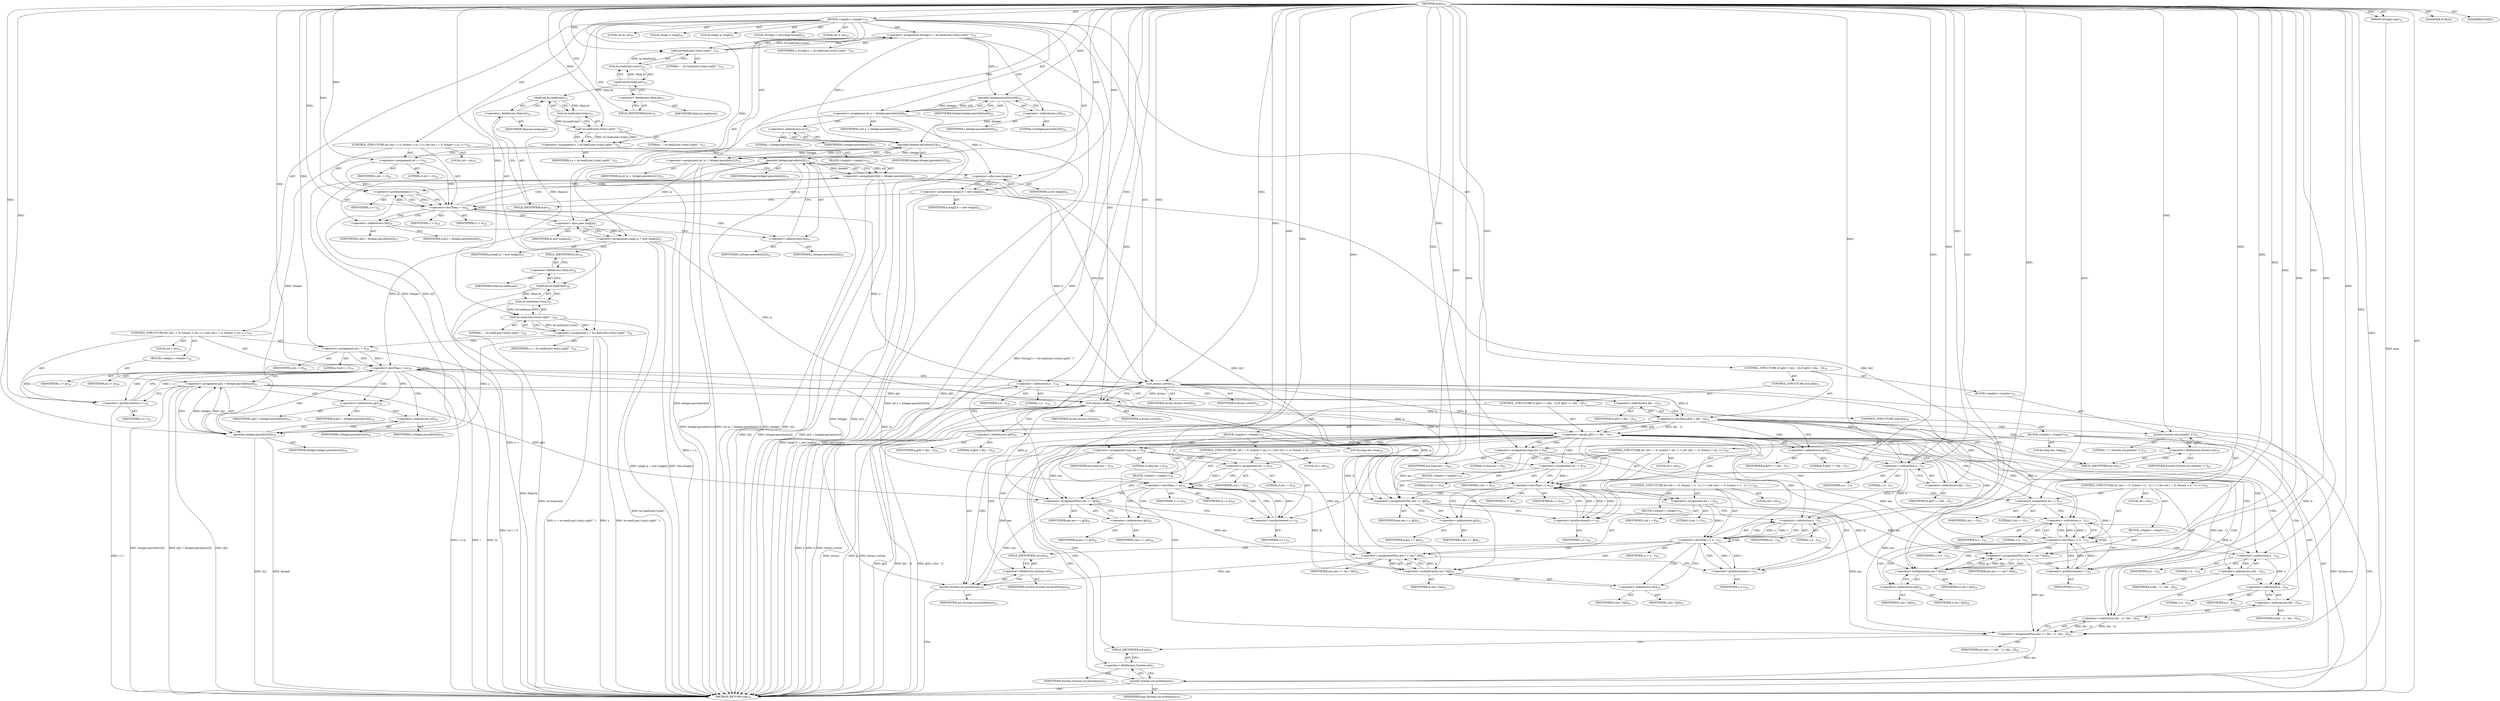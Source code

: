 digraph "main" {  
"21" [label = <(METHOD,main)<SUB>18</SUB>> ]
"22" [label = <(PARAM,String[] args)<SUB>18</SUB>> ]
"23" [label = <(BLOCK,&lt;empty&gt;,&lt;empty&gt;)<SUB>18</SUB>> ]
"24" [label = <(LOCAL,String[] s: java.lang.String[])<SUB>19</SUB>> ]
"25" [label = <(&lt;operator&gt;.assignment,String[] s = br.readLine().trim().split(&quot; &quot;))<SUB>19</SUB>> ]
"26" [label = <(IDENTIFIER,s,String[] s = br.readLine().trim().split(&quot; &quot;))<SUB>19</SUB>> ]
"27" [label = <(split,br.readLine().trim().split(&quot; &quot;))<SUB>19</SUB>> ]
"28" [label = <(trim,br.readLine().trim())<SUB>19</SUB>> ]
"29" [label = <(readLine,br.readLine())<SUB>19</SUB>> ]
"30" [label = <(&lt;operator&gt;.fieldAccess,Main.br)<SUB>19</SUB>> ]
"31" [label = <(IDENTIFIER,Main,br.readLine())> ]
"32" [label = <(FIELD_IDENTIFIER,br,br)<SUB>19</SUB>> ]
"33" [label = <(LITERAL,&quot; &quot;,br.readLine().trim().split(&quot; &quot;))<SUB>19</SUB>> ]
"34" [label = <(LOCAL,int n: int)<SUB>20</SUB>> ]
"35" [label = <(&lt;operator&gt;.assignment,int n = Integer.parseInt(s[0]))<SUB>20</SUB>> ]
"36" [label = <(IDENTIFIER,n,int n = Integer.parseInt(s[0]))<SUB>20</SUB>> ]
"37" [label = <(parseInt,Integer.parseInt(s[0]))<SUB>20</SUB>> ]
"38" [label = <(IDENTIFIER,Integer,Integer.parseInt(s[0]))<SUB>20</SUB>> ]
"39" [label = <(&lt;operator&gt;.indexAccess,s[0])<SUB>20</SUB>> ]
"40" [label = <(IDENTIFIER,s,Integer.parseInt(s[0]))<SUB>20</SUB>> ]
"41" [label = <(LITERAL,0,Integer.parseInt(s[0]))<SUB>20</SUB>> ]
"42" [label = <(LOCAL,int m: int)<SUB>21</SUB>> ]
"43" [label = <(&lt;operator&gt;.assignment,int m = Integer.parseInt(s[1]))<SUB>21</SUB>> ]
"44" [label = <(IDENTIFIER,m,int m = Integer.parseInt(s[1]))<SUB>21</SUB>> ]
"45" [label = <(parseInt,Integer.parseInt(s[1]))<SUB>21</SUB>> ]
"46" [label = <(IDENTIFIER,Integer,Integer.parseInt(s[1]))<SUB>21</SUB>> ]
"47" [label = <(&lt;operator&gt;.indexAccess,s[1])<SUB>21</SUB>> ]
"48" [label = <(IDENTIFIER,s,Integer.parseInt(s[1]))<SUB>21</SUB>> ]
"49" [label = <(LITERAL,1,Integer.parseInt(s[1]))<SUB>21</SUB>> ]
"50" [label = <(LOCAL,long[] b: long[])<SUB>22</SUB>> ]
"51" [label = <(&lt;operator&gt;.assignment,long[] b = new long[n])<SUB>22</SUB>> ]
"52" [label = <(IDENTIFIER,b,long[] b = new long[n])<SUB>22</SUB>> ]
"53" [label = <(&lt;operator&gt;.alloc,new long[n])> ]
"54" [label = <(IDENTIFIER,n,new long[n])<SUB>22</SUB>> ]
"55" [label = <(&lt;operator&gt;.assignment,s = br.readLine().trim().split(&quot; &quot;))<SUB>23</SUB>> ]
"56" [label = <(IDENTIFIER,s,s = br.readLine().trim().split(&quot; &quot;))<SUB>23</SUB>> ]
"57" [label = <(split,br.readLine().trim().split(&quot; &quot;))<SUB>23</SUB>> ]
"58" [label = <(trim,br.readLine().trim())<SUB>23</SUB>> ]
"59" [label = <(readLine,br.readLine())<SUB>23</SUB>> ]
"60" [label = <(&lt;operator&gt;.fieldAccess,Main.br)<SUB>23</SUB>> ]
"61" [label = <(IDENTIFIER,Main,br.readLine())> ]
"62" [label = <(FIELD_IDENTIFIER,br,br)<SUB>23</SUB>> ]
"63" [label = <(LITERAL,&quot; &quot;,br.readLine().trim().split(&quot; &quot;))<SUB>23</SUB>> ]
"64" [label = <(CONTROL_STRUCTURE,for (int i = 0; Some(i &lt; n); i++),for (int i = 0; Some(i &lt; n); i++))<SUB>24</SUB>> ]
"65" [label = <(LOCAL,int i: int)<SUB>24</SUB>> ]
"66" [label = <(&lt;operator&gt;.assignment,int i = 0)<SUB>24</SUB>> ]
"67" [label = <(IDENTIFIER,i,int i = 0)<SUB>24</SUB>> ]
"68" [label = <(LITERAL,0,int i = 0)<SUB>24</SUB>> ]
"69" [label = <(&lt;operator&gt;.lessThan,i &lt; n)<SUB>24</SUB>> ]
"70" [label = <(IDENTIFIER,i,i &lt; n)<SUB>24</SUB>> ]
"71" [label = <(IDENTIFIER,n,i &lt; n)<SUB>24</SUB>> ]
"72" [label = <(&lt;operator&gt;.postIncrement,i++)<SUB>24</SUB>> ]
"73" [label = <(IDENTIFIER,i,i++)<SUB>24</SUB>> ]
"74" [label = <(BLOCK,&lt;empty&gt;,&lt;empty&gt;)<SUB>24</SUB>> ]
"75" [label = <(&lt;operator&gt;.assignment,b[i] = Integer.parseInt(s[i]))<SUB>25</SUB>> ]
"76" [label = <(&lt;operator&gt;.indexAccess,b[i])<SUB>25</SUB>> ]
"77" [label = <(IDENTIFIER,b,b[i] = Integer.parseInt(s[i]))<SUB>25</SUB>> ]
"78" [label = <(IDENTIFIER,i,b[i] = Integer.parseInt(s[i]))<SUB>25</SUB>> ]
"79" [label = <(parseInt,Integer.parseInt(s[i]))<SUB>25</SUB>> ]
"80" [label = <(IDENTIFIER,Integer,Integer.parseInt(s[i]))<SUB>25</SUB>> ]
"81" [label = <(&lt;operator&gt;.indexAccess,s[i])<SUB>25</SUB>> ]
"82" [label = <(IDENTIFIER,s,Integer.parseInt(s[i]))<SUB>25</SUB>> ]
"83" [label = <(IDENTIFIER,i,Integer.parseInt(s[i]))<SUB>25</SUB>> ]
"84" [label = <(LOCAL,long[] g: long[])<SUB>27</SUB>> ]
"85" [label = <(&lt;operator&gt;.assignment,long[] g = new long[m])<SUB>27</SUB>> ]
"86" [label = <(IDENTIFIER,g,long[] g = new long[m])<SUB>27</SUB>> ]
"87" [label = <(&lt;operator&gt;.alloc,new long[m])> ]
"88" [label = <(IDENTIFIER,m,new long[m])<SUB>27</SUB>> ]
"89" [label = <(&lt;operator&gt;.assignment,s = br.readLine().trim().split(&quot; &quot;))<SUB>28</SUB>> ]
"90" [label = <(IDENTIFIER,s,s = br.readLine().trim().split(&quot; &quot;))<SUB>28</SUB>> ]
"91" [label = <(split,br.readLine().trim().split(&quot; &quot;))<SUB>28</SUB>> ]
"92" [label = <(trim,br.readLine().trim())<SUB>28</SUB>> ]
"93" [label = <(readLine,br.readLine())<SUB>28</SUB>> ]
"94" [label = <(&lt;operator&gt;.fieldAccess,Main.br)<SUB>28</SUB>> ]
"95" [label = <(IDENTIFIER,Main,br.readLine())> ]
"96" [label = <(FIELD_IDENTIFIER,br,br)<SUB>28</SUB>> ]
"97" [label = <(LITERAL,&quot; &quot;,br.readLine().trim().split(&quot; &quot;))<SUB>28</SUB>> ]
"98" [label = <(CONTROL_STRUCTURE,for (int i = 0; Some(i &lt; m); i++),for (int i = 0; Some(i &lt; m); i++))<SUB>29</SUB>> ]
"99" [label = <(LOCAL,int i: int)<SUB>29</SUB>> ]
"100" [label = <(&lt;operator&gt;.assignment,int i = 0)<SUB>29</SUB>> ]
"101" [label = <(IDENTIFIER,i,int i = 0)<SUB>29</SUB>> ]
"102" [label = <(LITERAL,0,int i = 0)<SUB>29</SUB>> ]
"103" [label = <(&lt;operator&gt;.lessThan,i &lt; m)<SUB>29</SUB>> ]
"104" [label = <(IDENTIFIER,i,i &lt; m)<SUB>29</SUB>> ]
"105" [label = <(IDENTIFIER,m,i &lt; m)<SUB>29</SUB>> ]
"106" [label = <(&lt;operator&gt;.postIncrement,i++)<SUB>29</SUB>> ]
"107" [label = <(IDENTIFIER,i,i++)<SUB>29</SUB>> ]
"108" [label = <(BLOCK,&lt;empty&gt;,&lt;empty&gt;)<SUB>29</SUB>> ]
"109" [label = <(&lt;operator&gt;.assignment,g[i] = Integer.parseInt(s[i]))<SUB>30</SUB>> ]
"110" [label = <(&lt;operator&gt;.indexAccess,g[i])<SUB>30</SUB>> ]
"111" [label = <(IDENTIFIER,g,g[i] = Integer.parseInt(s[i]))<SUB>30</SUB>> ]
"112" [label = <(IDENTIFIER,i,g[i] = Integer.parseInt(s[i]))<SUB>30</SUB>> ]
"113" [label = <(parseInt,Integer.parseInt(s[i]))<SUB>30</SUB>> ]
"114" [label = <(IDENTIFIER,Integer,Integer.parseInt(s[i]))<SUB>30</SUB>> ]
"115" [label = <(&lt;operator&gt;.indexAccess,s[i])<SUB>30</SUB>> ]
"116" [label = <(IDENTIFIER,s,Integer.parseInt(s[i]))<SUB>30</SUB>> ]
"117" [label = <(IDENTIFIER,i,Integer.parseInt(s[i]))<SUB>30</SUB>> ]
"118" [label = <(sort,Arrays.sort(b))<SUB>32</SUB>> ]
"119" [label = <(IDENTIFIER,Arrays,Arrays.sort(b))<SUB>32</SUB>> ]
"120" [label = <(IDENTIFIER,b,Arrays.sort(b))<SUB>32</SUB>> ]
"121" [label = <(sort,Arrays.sort(g))<SUB>33</SUB>> ]
"122" [label = <(IDENTIFIER,Arrays,Arrays.sort(g))<SUB>33</SUB>> ]
"123" [label = <(IDENTIFIER,g,Arrays.sort(g))<SUB>33</SUB>> ]
"124" [label = <(CONTROL_STRUCTURE,if (g[0] &lt; b[n - 1]),if (g[0] &lt; b[n - 1]))<SUB>34</SUB>> ]
"125" [label = <(&lt;operator&gt;.lessThan,g[0] &lt; b[n - 1])<SUB>34</SUB>> ]
"126" [label = <(&lt;operator&gt;.indexAccess,g[0])<SUB>34</SUB>> ]
"127" [label = <(IDENTIFIER,g,g[0] &lt; b[n - 1])<SUB>34</SUB>> ]
"128" [label = <(LITERAL,0,g[0] &lt; b[n - 1])<SUB>34</SUB>> ]
"129" [label = <(&lt;operator&gt;.indexAccess,b[n - 1])<SUB>34</SUB>> ]
"130" [label = <(IDENTIFIER,b,g[0] &lt; b[n - 1])<SUB>34</SUB>> ]
"131" [label = <(&lt;operator&gt;.subtraction,n - 1)<SUB>34</SUB>> ]
"132" [label = <(IDENTIFIER,n,n - 1)<SUB>34</SUB>> ]
"133" [label = <(LITERAL,1,n - 1)<SUB>34</SUB>> ]
"134" [label = <(BLOCK,&lt;empty&gt;,&lt;empty&gt;)<SUB>34</SUB>> ]
"135" [label = <(println,System.out.println(&quot;-1&quot;))<SUB>35</SUB>> ]
"136" [label = <(&lt;operator&gt;.fieldAccess,System.out)<SUB>35</SUB>> ]
"137" [label = <(IDENTIFIER,System,System.out.println(&quot;-1&quot;))<SUB>35</SUB>> ]
"138" [label = <(FIELD_IDENTIFIER,out,out)<SUB>35</SUB>> ]
"139" [label = <(LITERAL,&quot;-1&quot;,System.out.println(&quot;-1&quot;))<SUB>35</SUB>> ]
"140" [label = <(CONTROL_STRUCTURE,else,else)<SUB>37</SUB>> ]
"141" [label = <(CONTROL_STRUCTURE,if (g[0] == b[n - 1]),if (g[0] == b[n - 1]))<SUB>37</SUB>> ]
"142" [label = <(&lt;operator&gt;.equals,g[0] == b[n - 1])<SUB>37</SUB>> ]
"143" [label = <(&lt;operator&gt;.indexAccess,g[0])<SUB>37</SUB>> ]
"144" [label = <(IDENTIFIER,g,g[0] == b[n - 1])<SUB>37</SUB>> ]
"145" [label = <(LITERAL,0,g[0] == b[n - 1])<SUB>37</SUB>> ]
"146" [label = <(&lt;operator&gt;.indexAccess,b[n - 1])<SUB>37</SUB>> ]
"147" [label = <(IDENTIFIER,b,g[0] == b[n - 1])<SUB>37</SUB>> ]
"148" [label = <(&lt;operator&gt;.subtraction,n - 1)<SUB>37</SUB>> ]
"149" [label = <(IDENTIFIER,n,n - 1)<SUB>37</SUB>> ]
"150" [label = <(LITERAL,1,n - 1)<SUB>37</SUB>> ]
"151" [label = <(BLOCK,&lt;empty&gt;,&lt;empty&gt;)<SUB>37</SUB>> ]
"152" [label = <(LOCAL,long ans: long)<SUB>38</SUB>> ]
"153" [label = <(&lt;operator&gt;.assignment,long ans = 0)<SUB>38</SUB>> ]
"154" [label = <(IDENTIFIER,ans,long ans = 0)<SUB>38</SUB>> ]
"155" [label = <(LITERAL,0,long ans = 0)<SUB>38</SUB>> ]
"156" [label = <(CONTROL_STRUCTURE,for (int i = 0; Some(i &lt; m); i++),for (int i = 0; Some(i &lt; m); i++))<SUB>39</SUB>> ]
"157" [label = <(LOCAL,int i: int)<SUB>39</SUB>> ]
"158" [label = <(&lt;operator&gt;.assignment,int i = 0)<SUB>39</SUB>> ]
"159" [label = <(IDENTIFIER,i,int i = 0)<SUB>39</SUB>> ]
"160" [label = <(LITERAL,0,int i = 0)<SUB>39</SUB>> ]
"161" [label = <(&lt;operator&gt;.lessThan,i &lt; m)<SUB>39</SUB>> ]
"162" [label = <(IDENTIFIER,i,i &lt; m)<SUB>39</SUB>> ]
"163" [label = <(IDENTIFIER,m,i &lt; m)<SUB>39</SUB>> ]
"164" [label = <(&lt;operator&gt;.postIncrement,i++)<SUB>39</SUB>> ]
"165" [label = <(IDENTIFIER,i,i++)<SUB>39</SUB>> ]
"166" [label = <(BLOCK,&lt;empty&gt;,&lt;empty&gt;)<SUB>39</SUB>> ]
"167" [label = <(&lt;operator&gt;.assignmentPlus,ans += g[i])<SUB>40</SUB>> ]
"168" [label = <(IDENTIFIER,ans,ans += g[i])<SUB>40</SUB>> ]
"169" [label = <(&lt;operator&gt;.indexAccess,g[i])<SUB>40</SUB>> ]
"170" [label = <(IDENTIFIER,g,ans += g[i])<SUB>40</SUB>> ]
"171" [label = <(IDENTIFIER,i,ans += g[i])<SUB>40</SUB>> ]
"172" [label = <(CONTROL_STRUCTURE,for (int i = 0; Some(i &lt; n - 1); i++),for (int i = 0; Some(i &lt; n - 1); i++))<SUB>42</SUB>> ]
"173" [label = <(LOCAL,int i: int)<SUB>42</SUB>> ]
"174" [label = <(&lt;operator&gt;.assignment,int i = 0)<SUB>42</SUB>> ]
"175" [label = <(IDENTIFIER,i,int i = 0)<SUB>42</SUB>> ]
"176" [label = <(LITERAL,0,int i = 0)<SUB>42</SUB>> ]
"177" [label = <(&lt;operator&gt;.lessThan,i &lt; n - 1)<SUB>42</SUB>> ]
"178" [label = <(IDENTIFIER,i,i &lt; n - 1)<SUB>42</SUB>> ]
"179" [label = <(&lt;operator&gt;.subtraction,n - 1)<SUB>42</SUB>> ]
"180" [label = <(IDENTIFIER,n,n - 1)<SUB>42</SUB>> ]
"181" [label = <(LITERAL,1,n - 1)<SUB>42</SUB>> ]
"182" [label = <(&lt;operator&gt;.postIncrement,i++)<SUB>42</SUB>> ]
"183" [label = <(IDENTIFIER,i,i++)<SUB>42</SUB>> ]
"184" [label = <(BLOCK,&lt;empty&gt;,&lt;empty&gt;)<SUB>42</SUB>> ]
"185" [label = <(&lt;operator&gt;.assignmentPlus,ans += (m) * b[i])<SUB>43</SUB>> ]
"186" [label = <(IDENTIFIER,ans,ans += (m) * b[i])<SUB>43</SUB>> ]
"187" [label = <(&lt;operator&gt;.multiplication,(m) * b[i])<SUB>43</SUB>> ]
"188" [label = <(IDENTIFIER,m,(m) * b[i])<SUB>43</SUB>> ]
"189" [label = <(&lt;operator&gt;.indexAccess,b[i])<SUB>43</SUB>> ]
"190" [label = <(IDENTIFIER,b,(m) * b[i])<SUB>43</SUB>> ]
"191" [label = <(IDENTIFIER,i,(m) * b[i])<SUB>43</SUB>> ]
"192" [label = <(println,System.out.println(ans))<SUB>45</SUB>> ]
"193" [label = <(&lt;operator&gt;.fieldAccess,System.out)<SUB>45</SUB>> ]
"194" [label = <(IDENTIFIER,System,System.out.println(ans))<SUB>45</SUB>> ]
"195" [label = <(FIELD_IDENTIFIER,out,out)<SUB>45</SUB>> ]
"196" [label = <(IDENTIFIER,ans,System.out.println(ans))<SUB>45</SUB>> ]
"197" [label = <(CONTROL_STRUCTURE,else,else)<SUB>48</SUB>> ]
"198" [label = <(BLOCK,&lt;empty&gt;,&lt;empty&gt;)<SUB>48</SUB>> ]
"199" [label = <(LOCAL,long ans: long)<SUB>49</SUB>> ]
"200" [label = <(&lt;operator&gt;.assignment,long ans = 0)<SUB>49</SUB>> ]
"201" [label = <(IDENTIFIER,ans,long ans = 0)<SUB>49</SUB>> ]
"202" [label = <(LITERAL,0,long ans = 0)<SUB>49</SUB>> ]
"203" [label = <(CONTROL_STRUCTURE,for (int i = 0; Some(i &lt; m); i++),for (int i = 0; Some(i &lt; m); i++))<SUB>50</SUB>> ]
"204" [label = <(LOCAL,int i: int)<SUB>50</SUB>> ]
"205" [label = <(&lt;operator&gt;.assignment,int i = 0)<SUB>50</SUB>> ]
"206" [label = <(IDENTIFIER,i,int i = 0)<SUB>50</SUB>> ]
"207" [label = <(LITERAL,0,int i = 0)<SUB>50</SUB>> ]
"208" [label = <(&lt;operator&gt;.lessThan,i &lt; m)<SUB>50</SUB>> ]
"209" [label = <(IDENTIFIER,i,i &lt; m)<SUB>50</SUB>> ]
"210" [label = <(IDENTIFIER,m,i &lt; m)<SUB>50</SUB>> ]
"211" [label = <(&lt;operator&gt;.postIncrement,i++)<SUB>50</SUB>> ]
"212" [label = <(IDENTIFIER,i,i++)<SUB>50</SUB>> ]
"213" [label = <(BLOCK,&lt;empty&gt;,&lt;empty&gt;)<SUB>50</SUB>> ]
"214" [label = <(&lt;operator&gt;.assignmentPlus,ans += g[i])<SUB>51</SUB>> ]
"215" [label = <(IDENTIFIER,ans,ans += g[i])<SUB>51</SUB>> ]
"216" [label = <(&lt;operator&gt;.indexAccess,g[i])<SUB>51</SUB>> ]
"217" [label = <(IDENTIFIER,g,ans += g[i])<SUB>51</SUB>> ]
"218" [label = <(IDENTIFIER,i,ans += g[i])<SUB>51</SUB>> ]
"219" [label = <(CONTROL_STRUCTURE,for (int i = 0; Some(i &lt; n - 1); i++),for (int i = 0; Some(i &lt; n - 1); i++))<SUB>53</SUB>> ]
"220" [label = <(LOCAL,int i: int)<SUB>53</SUB>> ]
"221" [label = <(&lt;operator&gt;.assignment,int i = 0)<SUB>53</SUB>> ]
"222" [label = <(IDENTIFIER,i,int i = 0)<SUB>53</SUB>> ]
"223" [label = <(LITERAL,0,int i = 0)<SUB>53</SUB>> ]
"224" [label = <(&lt;operator&gt;.lessThan,i &lt; n - 1)<SUB>53</SUB>> ]
"225" [label = <(IDENTIFIER,i,i &lt; n - 1)<SUB>53</SUB>> ]
"226" [label = <(&lt;operator&gt;.subtraction,n - 1)<SUB>53</SUB>> ]
"227" [label = <(IDENTIFIER,n,n - 1)<SUB>53</SUB>> ]
"228" [label = <(LITERAL,1,n - 1)<SUB>53</SUB>> ]
"229" [label = <(&lt;operator&gt;.postIncrement,i++)<SUB>53</SUB>> ]
"230" [label = <(IDENTIFIER,i,i++)<SUB>53</SUB>> ]
"231" [label = <(BLOCK,&lt;empty&gt;,&lt;empty&gt;)<SUB>53</SUB>> ]
"232" [label = <(&lt;operator&gt;.assignmentPlus,ans += (m) * b[i])<SUB>54</SUB>> ]
"233" [label = <(IDENTIFIER,ans,ans += (m) * b[i])<SUB>54</SUB>> ]
"234" [label = <(&lt;operator&gt;.multiplication,(m) * b[i])<SUB>54</SUB>> ]
"235" [label = <(IDENTIFIER,m,(m) * b[i])<SUB>54</SUB>> ]
"236" [label = <(&lt;operator&gt;.indexAccess,b[i])<SUB>54</SUB>> ]
"237" [label = <(IDENTIFIER,b,(m) * b[i])<SUB>54</SUB>> ]
"238" [label = <(IDENTIFIER,i,(m) * b[i])<SUB>54</SUB>> ]
"239" [label = <(&lt;operator&gt;.assignmentPlus,ans += b[n - 1] - b[n - 2])<SUB>56</SUB>> ]
"240" [label = <(IDENTIFIER,ans,ans += b[n - 1] - b[n - 2])<SUB>56</SUB>> ]
"241" [label = <(&lt;operator&gt;.subtraction,b[n - 1] - b[n - 2])<SUB>56</SUB>> ]
"242" [label = <(&lt;operator&gt;.indexAccess,b[n - 1])<SUB>56</SUB>> ]
"243" [label = <(IDENTIFIER,b,b[n - 1] - b[n - 2])<SUB>56</SUB>> ]
"244" [label = <(&lt;operator&gt;.subtraction,n - 1)<SUB>56</SUB>> ]
"245" [label = <(IDENTIFIER,n,n - 1)<SUB>56</SUB>> ]
"246" [label = <(LITERAL,1,n - 1)<SUB>56</SUB>> ]
"247" [label = <(&lt;operator&gt;.indexAccess,b[n - 2])<SUB>56</SUB>> ]
"248" [label = <(IDENTIFIER,b,b[n - 1] - b[n - 2])<SUB>56</SUB>> ]
"249" [label = <(&lt;operator&gt;.subtraction,n - 2)<SUB>56</SUB>> ]
"250" [label = <(IDENTIFIER,n,n - 2)<SUB>56</SUB>> ]
"251" [label = <(LITERAL,2,n - 2)<SUB>56</SUB>> ]
"252" [label = <(println,System.out.println(ans))<SUB>57</SUB>> ]
"253" [label = <(&lt;operator&gt;.fieldAccess,System.out)<SUB>57</SUB>> ]
"254" [label = <(IDENTIFIER,System,System.out.println(ans))<SUB>57</SUB>> ]
"255" [label = <(FIELD_IDENTIFIER,out,out)<SUB>57</SUB>> ]
"256" [label = <(IDENTIFIER,ans,System.out.println(ans))<SUB>57</SUB>> ]
"257" [label = <(MODIFIER,PUBLIC)> ]
"258" [label = <(MODIFIER,STATIC)> ]
"259" [label = <(METHOD_RETURN,void)<SUB>18</SUB>> ]
  "21" -> "22"  [ label = "AST: "] 
  "21" -> "23"  [ label = "AST: "] 
  "21" -> "257"  [ label = "AST: "] 
  "21" -> "258"  [ label = "AST: "] 
  "21" -> "259"  [ label = "AST: "] 
  "23" -> "24"  [ label = "AST: "] 
  "23" -> "25"  [ label = "AST: "] 
  "23" -> "34"  [ label = "AST: "] 
  "23" -> "35"  [ label = "AST: "] 
  "23" -> "42"  [ label = "AST: "] 
  "23" -> "43"  [ label = "AST: "] 
  "23" -> "50"  [ label = "AST: "] 
  "23" -> "51"  [ label = "AST: "] 
  "23" -> "55"  [ label = "AST: "] 
  "23" -> "64"  [ label = "AST: "] 
  "23" -> "84"  [ label = "AST: "] 
  "23" -> "85"  [ label = "AST: "] 
  "23" -> "89"  [ label = "AST: "] 
  "23" -> "98"  [ label = "AST: "] 
  "23" -> "118"  [ label = "AST: "] 
  "23" -> "121"  [ label = "AST: "] 
  "23" -> "124"  [ label = "AST: "] 
  "25" -> "26"  [ label = "AST: "] 
  "25" -> "27"  [ label = "AST: "] 
  "27" -> "28"  [ label = "AST: "] 
  "27" -> "33"  [ label = "AST: "] 
  "28" -> "29"  [ label = "AST: "] 
  "29" -> "30"  [ label = "AST: "] 
  "30" -> "31"  [ label = "AST: "] 
  "30" -> "32"  [ label = "AST: "] 
  "35" -> "36"  [ label = "AST: "] 
  "35" -> "37"  [ label = "AST: "] 
  "37" -> "38"  [ label = "AST: "] 
  "37" -> "39"  [ label = "AST: "] 
  "39" -> "40"  [ label = "AST: "] 
  "39" -> "41"  [ label = "AST: "] 
  "43" -> "44"  [ label = "AST: "] 
  "43" -> "45"  [ label = "AST: "] 
  "45" -> "46"  [ label = "AST: "] 
  "45" -> "47"  [ label = "AST: "] 
  "47" -> "48"  [ label = "AST: "] 
  "47" -> "49"  [ label = "AST: "] 
  "51" -> "52"  [ label = "AST: "] 
  "51" -> "53"  [ label = "AST: "] 
  "53" -> "54"  [ label = "AST: "] 
  "55" -> "56"  [ label = "AST: "] 
  "55" -> "57"  [ label = "AST: "] 
  "57" -> "58"  [ label = "AST: "] 
  "57" -> "63"  [ label = "AST: "] 
  "58" -> "59"  [ label = "AST: "] 
  "59" -> "60"  [ label = "AST: "] 
  "60" -> "61"  [ label = "AST: "] 
  "60" -> "62"  [ label = "AST: "] 
  "64" -> "65"  [ label = "AST: "] 
  "64" -> "66"  [ label = "AST: "] 
  "64" -> "69"  [ label = "AST: "] 
  "64" -> "72"  [ label = "AST: "] 
  "64" -> "74"  [ label = "AST: "] 
  "66" -> "67"  [ label = "AST: "] 
  "66" -> "68"  [ label = "AST: "] 
  "69" -> "70"  [ label = "AST: "] 
  "69" -> "71"  [ label = "AST: "] 
  "72" -> "73"  [ label = "AST: "] 
  "74" -> "75"  [ label = "AST: "] 
  "75" -> "76"  [ label = "AST: "] 
  "75" -> "79"  [ label = "AST: "] 
  "76" -> "77"  [ label = "AST: "] 
  "76" -> "78"  [ label = "AST: "] 
  "79" -> "80"  [ label = "AST: "] 
  "79" -> "81"  [ label = "AST: "] 
  "81" -> "82"  [ label = "AST: "] 
  "81" -> "83"  [ label = "AST: "] 
  "85" -> "86"  [ label = "AST: "] 
  "85" -> "87"  [ label = "AST: "] 
  "87" -> "88"  [ label = "AST: "] 
  "89" -> "90"  [ label = "AST: "] 
  "89" -> "91"  [ label = "AST: "] 
  "91" -> "92"  [ label = "AST: "] 
  "91" -> "97"  [ label = "AST: "] 
  "92" -> "93"  [ label = "AST: "] 
  "93" -> "94"  [ label = "AST: "] 
  "94" -> "95"  [ label = "AST: "] 
  "94" -> "96"  [ label = "AST: "] 
  "98" -> "99"  [ label = "AST: "] 
  "98" -> "100"  [ label = "AST: "] 
  "98" -> "103"  [ label = "AST: "] 
  "98" -> "106"  [ label = "AST: "] 
  "98" -> "108"  [ label = "AST: "] 
  "100" -> "101"  [ label = "AST: "] 
  "100" -> "102"  [ label = "AST: "] 
  "103" -> "104"  [ label = "AST: "] 
  "103" -> "105"  [ label = "AST: "] 
  "106" -> "107"  [ label = "AST: "] 
  "108" -> "109"  [ label = "AST: "] 
  "109" -> "110"  [ label = "AST: "] 
  "109" -> "113"  [ label = "AST: "] 
  "110" -> "111"  [ label = "AST: "] 
  "110" -> "112"  [ label = "AST: "] 
  "113" -> "114"  [ label = "AST: "] 
  "113" -> "115"  [ label = "AST: "] 
  "115" -> "116"  [ label = "AST: "] 
  "115" -> "117"  [ label = "AST: "] 
  "118" -> "119"  [ label = "AST: "] 
  "118" -> "120"  [ label = "AST: "] 
  "121" -> "122"  [ label = "AST: "] 
  "121" -> "123"  [ label = "AST: "] 
  "124" -> "125"  [ label = "AST: "] 
  "124" -> "134"  [ label = "AST: "] 
  "124" -> "140"  [ label = "AST: "] 
  "125" -> "126"  [ label = "AST: "] 
  "125" -> "129"  [ label = "AST: "] 
  "126" -> "127"  [ label = "AST: "] 
  "126" -> "128"  [ label = "AST: "] 
  "129" -> "130"  [ label = "AST: "] 
  "129" -> "131"  [ label = "AST: "] 
  "131" -> "132"  [ label = "AST: "] 
  "131" -> "133"  [ label = "AST: "] 
  "134" -> "135"  [ label = "AST: "] 
  "135" -> "136"  [ label = "AST: "] 
  "135" -> "139"  [ label = "AST: "] 
  "136" -> "137"  [ label = "AST: "] 
  "136" -> "138"  [ label = "AST: "] 
  "140" -> "141"  [ label = "AST: "] 
  "141" -> "142"  [ label = "AST: "] 
  "141" -> "151"  [ label = "AST: "] 
  "141" -> "197"  [ label = "AST: "] 
  "142" -> "143"  [ label = "AST: "] 
  "142" -> "146"  [ label = "AST: "] 
  "143" -> "144"  [ label = "AST: "] 
  "143" -> "145"  [ label = "AST: "] 
  "146" -> "147"  [ label = "AST: "] 
  "146" -> "148"  [ label = "AST: "] 
  "148" -> "149"  [ label = "AST: "] 
  "148" -> "150"  [ label = "AST: "] 
  "151" -> "152"  [ label = "AST: "] 
  "151" -> "153"  [ label = "AST: "] 
  "151" -> "156"  [ label = "AST: "] 
  "151" -> "172"  [ label = "AST: "] 
  "151" -> "192"  [ label = "AST: "] 
  "153" -> "154"  [ label = "AST: "] 
  "153" -> "155"  [ label = "AST: "] 
  "156" -> "157"  [ label = "AST: "] 
  "156" -> "158"  [ label = "AST: "] 
  "156" -> "161"  [ label = "AST: "] 
  "156" -> "164"  [ label = "AST: "] 
  "156" -> "166"  [ label = "AST: "] 
  "158" -> "159"  [ label = "AST: "] 
  "158" -> "160"  [ label = "AST: "] 
  "161" -> "162"  [ label = "AST: "] 
  "161" -> "163"  [ label = "AST: "] 
  "164" -> "165"  [ label = "AST: "] 
  "166" -> "167"  [ label = "AST: "] 
  "167" -> "168"  [ label = "AST: "] 
  "167" -> "169"  [ label = "AST: "] 
  "169" -> "170"  [ label = "AST: "] 
  "169" -> "171"  [ label = "AST: "] 
  "172" -> "173"  [ label = "AST: "] 
  "172" -> "174"  [ label = "AST: "] 
  "172" -> "177"  [ label = "AST: "] 
  "172" -> "182"  [ label = "AST: "] 
  "172" -> "184"  [ label = "AST: "] 
  "174" -> "175"  [ label = "AST: "] 
  "174" -> "176"  [ label = "AST: "] 
  "177" -> "178"  [ label = "AST: "] 
  "177" -> "179"  [ label = "AST: "] 
  "179" -> "180"  [ label = "AST: "] 
  "179" -> "181"  [ label = "AST: "] 
  "182" -> "183"  [ label = "AST: "] 
  "184" -> "185"  [ label = "AST: "] 
  "185" -> "186"  [ label = "AST: "] 
  "185" -> "187"  [ label = "AST: "] 
  "187" -> "188"  [ label = "AST: "] 
  "187" -> "189"  [ label = "AST: "] 
  "189" -> "190"  [ label = "AST: "] 
  "189" -> "191"  [ label = "AST: "] 
  "192" -> "193"  [ label = "AST: "] 
  "192" -> "196"  [ label = "AST: "] 
  "193" -> "194"  [ label = "AST: "] 
  "193" -> "195"  [ label = "AST: "] 
  "197" -> "198"  [ label = "AST: "] 
  "198" -> "199"  [ label = "AST: "] 
  "198" -> "200"  [ label = "AST: "] 
  "198" -> "203"  [ label = "AST: "] 
  "198" -> "219"  [ label = "AST: "] 
  "198" -> "239"  [ label = "AST: "] 
  "198" -> "252"  [ label = "AST: "] 
  "200" -> "201"  [ label = "AST: "] 
  "200" -> "202"  [ label = "AST: "] 
  "203" -> "204"  [ label = "AST: "] 
  "203" -> "205"  [ label = "AST: "] 
  "203" -> "208"  [ label = "AST: "] 
  "203" -> "211"  [ label = "AST: "] 
  "203" -> "213"  [ label = "AST: "] 
  "205" -> "206"  [ label = "AST: "] 
  "205" -> "207"  [ label = "AST: "] 
  "208" -> "209"  [ label = "AST: "] 
  "208" -> "210"  [ label = "AST: "] 
  "211" -> "212"  [ label = "AST: "] 
  "213" -> "214"  [ label = "AST: "] 
  "214" -> "215"  [ label = "AST: "] 
  "214" -> "216"  [ label = "AST: "] 
  "216" -> "217"  [ label = "AST: "] 
  "216" -> "218"  [ label = "AST: "] 
  "219" -> "220"  [ label = "AST: "] 
  "219" -> "221"  [ label = "AST: "] 
  "219" -> "224"  [ label = "AST: "] 
  "219" -> "229"  [ label = "AST: "] 
  "219" -> "231"  [ label = "AST: "] 
  "221" -> "222"  [ label = "AST: "] 
  "221" -> "223"  [ label = "AST: "] 
  "224" -> "225"  [ label = "AST: "] 
  "224" -> "226"  [ label = "AST: "] 
  "226" -> "227"  [ label = "AST: "] 
  "226" -> "228"  [ label = "AST: "] 
  "229" -> "230"  [ label = "AST: "] 
  "231" -> "232"  [ label = "AST: "] 
  "232" -> "233"  [ label = "AST: "] 
  "232" -> "234"  [ label = "AST: "] 
  "234" -> "235"  [ label = "AST: "] 
  "234" -> "236"  [ label = "AST: "] 
  "236" -> "237"  [ label = "AST: "] 
  "236" -> "238"  [ label = "AST: "] 
  "239" -> "240"  [ label = "AST: "] 
  "239" -> "241"  [ label = "AST: "] 
  "241" -> "242"  [ label = "AST: "] 
  "241" -> "247"  [ label = "AST: "] 
  "242" -> "243"  [ label = "AST: "] 
  "242" -> "244"  [ label = "AST: "] 
  "244" -> "245"  [ label = "AST: "] 
  "244" -> "246"  [ label = "AST: "] 
  "247" -> "248"  [ label = "AST: "] 
  "247" -> "249"  [ label = "AST: "] 
  "249" -> "250"  [ label = "AST: "] 
  "249" -> "251"  [ label = "AST: "] 
  "252" -> "253"  [ label = "AST: "] 
  "252" -> "256"  [ label = "AST: "] 
  "253" -> "254"  [ label = "AST: "] 
  "253" -> "255"  [ label = "AST: "] 
  "25" -> "39"  [ label = "CFG: "] 
  "35" -> "47"  [ label = "CFG: "] 
  "43" -> "53"  [ label = "CFG: "] 
  "51" -> "62"  [ label = "CFG: "] 
  "55" -> "66"  [ label = "CFG: "] 
  "85" -> "96"  [ label = "CFG: "] 
  "89" -> "100"  [ label = "CFG: "] 
  "118" -> "121"  [ label = "CFG: "] 
  "121" -> "126"  [ label = "CFG: "] 
  "27" -> "25"  [ label = "CFG: "] 
  "37" -> "35"  [ label = "CFG: "] 
  "45" -> "43"  [ label = "CFG: "] 
  "53" -> "51"  [ label = "CFG: "] 
  "57" -> "55"  [ label = "CFG: "] 
  "66" -> "69"  [ label = "CFG: "] 
  "69" -> "76"  [ label = "CFG: "] 
  "69" -> "87"  [ label = "CFG: "] 
  "72" -> "69"  [ label = "CFG: "] 
  "87" -> "85"  [ label = "CFG: "] 
  "91" -> "89"  [ label = "CFG: "] 
  "100" -> "103"  [ label = "CFG: "] 
  "103" -> "110"  [ label = "CFG: "] 
  "103" -> "118"  [ label = "CFG: "] 
  "106" -> "103"  [ label = "CFG: "] 
  "125" -> "138"  [ label = "CFG: "] 
  "125" -> "143"  [ label = "CFG: "] 
  "28" -> "27"  [ label = "CFG: "] 
  "39" -> "37"  [ label = "CFG: "] 
  "47" -> "45"  [ label = "CFG: "] 
  "58" -> "57"  [ label = "CFG: "] 
  "75" -> "72"  [ label = "CFG: "] 
  "92" -> "91"  [ label = "CFG: "] 
  "109" -> "106"  [ label = "CFG: "] 
  "126" -> "131"  [ label = "CFG: "] 
  "129" -> "125"  [ label = "CFG: "] 
  "135" -> "259"  [ label = "CFG: "] 
  "29" -> "28"  [ label = "CFG: "] 
  "59" -> "58"  [ label = "CFG: "] 
  "76" -> "81"  [ label = "CFG: "] 
  "79" -> "75"  [ label = "CFG: "] 
  "93" -> "92"  [ label = "CFG: "] 
  "110" -> "115"  [ label = "CFG: "] 
  "113" -> "109"  [ label = "CFG: "] 
  "131" -> "129"  [ label = "CFG: "] 
  "136" -> "135"  [ label = "CFG: "] 
  "142" -> "153"  [ label = "CFG: "] 
  "142" -> "200"  [ label = "CFG: "] 
  "30" -> "29"  [ label = "CFG: "] 
  "60" -> "59"  [ label = "CFG: "] 
  "81" -> "79"  [ label = "CFG: "] 
  "94" -> "93"  [ label = "CFG: "] 
  "115" -> "113"  [ label = "CFG: "] 
  "138" -> "136"  [ label = "CFG: "] 
  "143" -> "148"  [ label = "CFG: "] 
  "146" -> "142"  [ label = "CFG: "] 
  "153" -> "158"  [ label = "CFG: "] 
  "192" -> "259"  [ label = "CFG: "] 
  "32" -> "30"  [ label = "CFG: "] 
  "62" -> "60"  [ label = "CFG: "] 
  "96" -> "94"  [ label = "CFG: "] 
  "148" -> "146"  [ label = "CFG: "] 
  "158" -> "161"  [ label = "CFG: "] 
  "161" -> "169"  [ label = "CFG: "] 
  "161" -> "174"  [ label = "CFG: "] 
  "164" -> "161"  [ label = "CFG: "] 
  "174" -> "179"  [ label = "CFG: "] 
  "177" -> "189"  [ label = "CFG: "] 
  "177" -> "195"  [ label = "CFG: "] 
  "182" -> "179"  [ label = "CFG: "] 
  "193" -> "192"  [ label = "CFG: "] 
  "200" -> "205"  [ label = "CFG: "] 
  "239" -> "255"  [ label = "CFG: "] 
  "252" -> "259"  [ label = "CFG: "] 
  "167" -> "164"  [ label = "CFG: "] 
  "179" -> "177"  [ label = "CFG: "] 
  "185" -> "182"  [ label = "CFG: "] 
  "195" -> "193"  [ label = "CFG: "] 
  "205" -> "208"  [ label = "CFG: "] 
  "208" -> "216"  [ label = "CFG: "] 
  "208" -> "221"  [ label = "CFG: "] 
  "211" -> "208"  [ label = "CFG: "] 
  "221" -> "226"  [ label = "CFG: "] 
  "224" -> "236"  [ label = "CFG: "] 
  "224" -> "244"  [ label = "CFG: "] 
  "229" -> "226"  [ label = "CFG: "] 
  "241" -> "239"  [ label = "CFG: "] 
  "253" -> "252"  [ label = "CFG: "] 
  "169" -> "167"  [ label = "CFG: "] 
  "187" -> "185"  [ label = "CFG: "] 
  "214" -> "211"  [ label = "CFG: "] 
  "226" -> "224"  [ label = "CFG: "] 
  "232" -> "229"  [ label = "CFG: "] 
  "242" -> "249"  [ label = "CFG: "] 
  "247" -> "241"  [ label = "CFG: "] 
  "255" -> "253"  [ label = "CFG: "] 
  "189" -> "187"  [ label = "CFG: "] 
  "216" -> "214"  [ label = "CFG: "] 
  "234" -> "232"  [ label = "CFG: "] 
  "244" -> "242"  [ label = "CFG: "] 
  "249" -> "247"  [ label = "CFG: "] 
  "236" -> "234"  [ label = "CFG: "] 
  "21" -> "32"  [ label = "CFG: "] 
  "22" -> "259"  [ label = "DDG: args"] 
  "25" -> "259"  [ label = "DDG: String[] s = br.readLine().trim().split(&quot; &quot;)"] 
  "37" -> "259"  [ label = "DDG: s[0]"] 
  "35" -> "259"  [ label = "DDG: Integer.parseInt(s[0])"] 
  "35" -> "259"  [ label = "DDG: int n = Integer.parseInt(s[0])"] 
  "45" -> "259"  [ label = "DDG: Integer"] 
  "45" -> "259"  [ label = "DDG: s[1]"] 
  "43" -> "259"  [ label = "DDG: Integer.parseInt(s[1])"] 
  "43" -> "259"  [ label = "DDG: int m = Integer.parseInt(s[1])"] 
  "51" -> "259"  [ label = "DDG: new long[n]"] 
  "51" -> "259"  [ label = "DDG: long[] b = new long[n]"] 
  "69" -> "259"  [ label = "DDG: i &lt; n"] 
  "85" -> "259"  [ label = "DDG: new long[m]"] 
  "85" -> "259"  [ label = "DDG: long[] g = new long[m]"] 
  "89" -> "259"  [ label = "DDG: s"] 
  "93" -> "259"  [ label = "DDG: Main.br"] 
  "92" -> "259"  [ label = "DDG: br.readLine()"] 
  "91" -> "259"  [ label = "DDG: br.readLine().trim()"] 
  "89" -> "259"  [ label = "DDG: br.readLine().trim().split(&quot; &quot;)"] 
  "89" -> "259"  [ label = "DDG: s = br.readLine().trim().split(&quot; &quot;)"] 
  "100" -> "259"  [ label = "DDG: int i = 0"] 
  "103" -> "259"  [ label = "DDG: i"] 
  "103" -> "259"  [ label = "DDG: m"] 
  "103" -> "259"  [ label = "DDG: i &lt; m"] 
  "118" -> "259"  [ label = "DDG: b"] 
  "118" -> "259"  [ label = "DDG: Arrays.sort(b)"] 
  "121" -> "259"  [ label = "DDG: Arrays"] 
  "121" -> "259"  [ label = "DDG: g"] 
  "121" -> "259"  [ label = "DDG: Arrays.sort(g)"] 
  "125" -> "259"  [ label = "DDG: g[0]"] 
  "131" -> "259"  [ label = "DDG: n"] 
  "125" -> "259"  [ label = "DDG: b[n - 1]"] 
  "125" -> "259"  [ label = "DDG: g[0] &lt; b[n - 1]"] 
  "135" -> "259"  [ label = "DDG: System.out"] 
  "109" -> "259"  [ label = "DDG: g[i]"] 
  "113" -> "259"  [ label = "DDG: Integer"] 
  "113" -> "259"  [ label = "DDG: s[i]"] 
  "109" -> "259"  [ label = "DDG: Integer.parseInt(s[i])"] 
  "109" -> "259"  [ label = "DDG: g[i] = Integer.parseInt(s[i])"] 
  "106" -> "259"  [ label = "DDG: i++"] 
  "75" -> "259"  [ label = "DDG: b[i]"] 
  "79" -> "259"  [ label = "DDG: Integer"] 
  "79" -> "259"  [ label = "DDG: s[i]"] 
  "75" -> "259"  [ label = "DDG: Integer.parseInt(s[i])"] 
  "75" -> "259"  [ label = "DDG: b[i] = Integer.parseInt(s[i])"] 
  "72" -> "259"  [ label = "DDG: i++"] 
  "21" -> "22"  [ label = "DDG: "] 
  "27" -> "25"  [ label = "DDG: br.readLine().trim()"] 
  "27" -> "25"  [ label = "DDG: &quot; &quot;"] 
  "37" -> "35"  [ label = "DDG: Integer"] 
  "37" -> "35"  [ label = "DDG: s[0]"] 
  "45" -> "43"  [ label = "DDG: Integer"] 
  "45" -> "43"  [ label = "DDG: s[1]"] 
  "53" -> "51"  [ label = "DDG: n"] 
  "57" -> "55"  [ label = "DDG: br.readLine().trim()"] 
  "57" -> "55"  [ label = "DDG: &quot; &quot;"] 
  "87" -> "85"  [ label = "DDG: m"] 
  "91" -> "89"  [ label = "DDG: br.readLine().trim()"] 
  "91" -> "89"  [ label = "DDG: &quot; &quot;"] 
  "21" -> "66"  [ label = "DDG: "] 
  "21" -> "100"  [ label = "DDG: "] 
  "21" -> "118"  [ label = "DDG: "] 
  "51" -> "118"  [ label = "DDG: b"] 
  "75" -> "118"  [ label = "DDG: b[i]"] 
  "118" -> "121"  [ label = "DDG: Arrays"] 
  "21" -> "121"  [ label = "DDG: "] 
  "85" -> "121"  [ label = "DDG: g"] 
  "109" -> "121"  [ label = "DDG: g[i]"] 
  "28" -> "27"  [ label = "DDG: br.readLine()"] 
  "21" -> "27"  [ label = "DDG: "] 
  "21" -> "37"  [ label = "DDG: "] 
  "25" -> "37"  [ label = "DDG: s"] 
  "37" -> "45"  [ label = "DDG: Integer"] 
  "21" -> "45"  [ label = "DDG: "] 
  "25" -> "45"  [ label = "DDG: s"] 
  "35" -> "53"  [ label = "DDG: n"] 
  "21" -> "53"  [ label = "DDG: "] 
  "58" -> "57"  [ label = "DDG: br.readLine()"] 
  "21" -> "57"  [ label = "DDG: "] 
  "66" -> "69"  [ label = "DDG: i"] 
  "72" -> "69"  [ label = "DDG: i"] 
  "21" -> "69"  [ label = "DDG: "] 
  "53" -> "69"  [ label = "DDG: n"] 
  "69" -> "72"  [ label = "DDG: i"] 
  "21" -> "72"  [ label = "DDG: "] 
  "79" -> "75"  [ label = "DDG: Integer"] 
  "79" -> "75"  [ label = "DDG: s[i]"] 
  "43" -> "87"  [ label = "DDG: m"] 
  "21" -> "87"  [ label = "DDG: "] 
  "92" -> "91"  [ label = "DDG: br.readLine()"] 
  "21" -> "91"  [ label = "DDG: "] 
  "100" -> "103"  [ label = "DDG: i"] 
  "106" -> "103"  [ label = "DDG: i"] 
  "21" -> "103"  [ label = "DDG: "] 
  "87" -> "103"  [ label = "DDG: m"] 
  "103" -> "106"  [ label = "DDG: i"] 
  "21" -> "106"  [ label = "DDG: "] 
  "113" -> "109"  [ label = "DDG: Integer"] 
  "113" -> "109"  [ label = "DDG: s[i]"] 
  "121" -> "125"  [ label = "DDG: g"] 
  "118" -> "125"  [ label = "DDG: b"] 
  "29" -> "28"  [ label = "DDG: Main.br"] 
  "59" -> "58"  [ label = "DDG: Main.br"] 
  "93" -> "92"  [ label = "DDG: Main.br"] 
  "21" -> "135"  [ label = "DDG: "] 
  "29" -> "59"  [ label = "DDG: Main.br"] 
  "45" -> "79"  [ label = "DDG: Integer"] 
  "21" -> "79"  [ label = "DDG: "] 
  "55" -> "79"  [ label = "DDG: s"] 
  "59" -> "93"  [ label = "DDG: Main.br"] 
  "45" -> "113"  [ label = "DDG: Integer"] 
  "79" -> "113"  [ label = "DDG: Integer"] 
  "21" -> "113"  [ label = "DDG: "] 
  "89" -> "113"  [ label = "DDG: s"] 
  "79" -> "113"  [ label = "DDG: s[i]"] 
  "69" -> "131"  [ label = "DDG: n"] 
  "21" -> "131"  [ label = "DDG: "] 
  "121" -> "142"  [ label = "DDG: g"] 
  "125" -> "142"  [ label = "DDG: g[0]"] 
  "118" -> "142"  [ label = "DDG: b"] 
  "125" -> "142"  [ label = "DDG: b[n - 1]"] 
  "21" -> "153"  [ label = "DDG: "] 
  "21" -> "158"  [ label = "DDG: "] 
  "21" -> "174"  [ label = "DDG: "] 
  "153" -> "192"  [ label = "DDG: ans"] 
  "185" -> "192"  [ label = "DDG: ans"] 
  "167" -> "192"  [ label = "DDG: ans"] 
  "21" -> "192"  [ label = "DDG: "] 
  "21" -> "200"  [ label = "DDG: "] 
  "241" -> "239"  [ label = "DDG: b[n - 1]"] 
  "241" -> "239"  [ label = "DDG: b[n - 2]"] 
  "131" -> "148"  [ label = "DDG: n"] 
  "21" -> "148"  [ label = "DDG: "] 
  "158" -> "161"  [ label = "DDG: i"] 
  "164" -> "161"  [ label = "DDG: i"] 
  "21" -> "161"  [ label = "DDG: "] 
  "103" -> "161"  [ label = "DDG: m"] 
  "161" -> "164"  [ label = "DDG: i"] 
  "21" -> "164"  [ label = "DDG: "] 
  "121" -> "167"  [ label = "DDG: g"] 
  "109" -> "167"  [ label = "DDG: g[i]"] 
  "174" -> "177"  [ label = "DDG: i"] 
  "182" -> "177"  [ label = "DDG: i"] 
  "21" -> "177"  [ label = "DDG: "] 
  "179" -> "177"  [ label = "DDG: n"] 
  "179" -> "177"  [ label = "DDG: 1"] 
  "177" -> "182"  [ label = "DDG: i"] 
  "21" -> "182"  [ label = "DDG: "] 
  "187" -> "185"  [ label = "DDG: m"] 
  "187" -> "185"  [ label = "DDG: b[i]"] 
  "21" -> "205"  [ label = "DDG: "] 
  "21" -> "221"  [ label = "DDG: "] 
  "200" -> "239"  [ label = "DDG: ans"] 
  "232" -> "239"  [ label = "DDG: ans"] 
  "214" -> "239"  [ label = "DDG: ans"] 
  "21" -> "239"  [ label = "DDG: "] 
  "239" -> "252"  [ label = "DDG: ans"] 
  "21" -> "252"  [ label = "DDG: "] 
  "153" -> "167"  [ label = "DDG: ans"] 
  "21" -> "167"  [ label = "DDG: "] 
  "148" -> "179"  [ label = "DDG: n"] 
  "21" -> "179"  [ label = "DDG: "] 
  "153" -> "185"  [ label = "DDG: ans"] 
  "167" -> "185"  [ label = "DDG: ans"] 
  "21" -> "185"  [ label = "DDG: "] 
  "205" -> "208"  [ label = "DDG: i"] 
  "211" -> "208"  [ label = "DDG: i"] 
  "21" -> "208"  [ label = "DDG: "] 
  "103" -> "208"  [ label = "DDG: m"] 
  "208" -> "211"  [ label = "DDG: i"] 
  "21" -> "211"  [ label = "DDG: "] 
  "121" -> "214"  [ label = "DDG: g"] 
  "109" -> "214"  [ label = "DDG: g[i]"] 
  "221" -> "224"  [ label = "DDG: i"] 
  "229" -> "224"  [ label = "DDG: i"] 
  "21" -> "224"  [ label = "DDG: "] 
  "226" -> "224"  [ label = "DDG: n"] 
  "226" -> "224"  [ label = "DDG: 1"] 
  "224" -> "229"  [ label = "DDG: i"] 
  "21" -> "229"  [ label = "DDG: "] 
  "234" -> "232"  [ label = "DDG: m"] 
  "234" -> "232"  [ label = "DDG: b[i]"] 
  "118" -> "241"  [ label = "DDG: b"] 
  "142" -> "241"  [ label = "DDG: b[n - 1]"] 
  "161" -> "187"  [ label = "DDG: m"] 
  "21" -> "187"  [ label = "DDG: "] 
  "118" -> "187"  [ label = "DDG: b"] 
  "75" -> "187"  [ label = "DDG: b[i]"] 
  "200" -> "214"  [ label = "DDG: ans"] 
  "21" -> "214"  [ label = "DDG: "] 
  "148" -> "226"  [ label = "DDG: n"] 
  "21" -> "226"  [ label = "DDG: "] 
  "200" -> "232"  [ label = "DDG: ans"] 
  "214" -> "232"  [ label = "DDG: ans"] 
  "21" -> "232"  [ label = "DDG: "] 
  "208" -> "234"  [ label = "DDG: m"] 
  "21" -> "234"  [ label = "DDG: "] 
  "118" -> "234"  [ label = "DDG: b"] 
  "75" -> "234"  [ label = "DDG: b[i]"] 
  "226" -> "244"  [ label = "DDG: n"] 
  "21" -> "244"  [ label = "DDG: "] 
  "244" -> "249"  [ label = "DDG: n"] 
  "21" -> "249"  [ label = "DDG: "] 
  "69" -> "75"  [ label = "CDG: "] 
  "69" -> "81"  [ label = "CDG: "] 
  "69" -> "69"  [ label = "CDG: "] 
  "69" -> "76"  [ label = "CDG: "] 
  "69" -> "79"  [ label = "CDG: "] 
  "69" -> "72"  [ label = "CDG: "] 
  "103" -> "115"  [ label = "CDG: "] 
  "103" -> "113"  [ label = "CDG: "] 
  "103" -> "103"  [ label = "CDG: "] 
  "103" -> "106"  [ label = "CDG: "] 
  "103" -> "110"  [ label = "CDG: "] 
  "103" -> "109"  [ label = "CDG: "] 
  "125" -> "136"  [ label = "CDG: "] 
  "125" -> "146"  [ label = "CDG: "] 
  "125" -> "138"  [ label = "CDG: "] 
  "125" -> "148"  [ label = "CDG: "] 
  "125" -> "142"  [ label = "CDG: "] 
  "125" -> "143"  [ label = "CDG: "] 
  "125" -> "135"  [ label = "CDG: "] 
  "142" -> "192"  [ label = "CDG: "] 
  "142" -> "161"  [ label = "CDG: "] 
  "142" -> "179"  [ label = "CDG: "] 
  "142" -> "226"  [ label = "CDG: "] 
  "142" -> "244"  [ label = "CDG: "] 
  "142" -> "153"  [ label = "CDG: "] 
  "142" -> "247"  [ label = "CDG: "] 
  "142" -> "208"  [ label = "CDG: "] 
  "142" -> "195"  [ label = "CDG: "] 
  "142" -> "255"  [ label = "CDG: "] 
  "142" -> "242"  [ label = "CDG: "] 
  "142" -> "174"  [ label = "CDG: "] 
  "142" -> "221"  [ label = "CDG: "] 
  "142" -> "224"  [ label = "CDG: "] 
  "142" -> "249"  [ label = "CDG: "] 
  "142" -> "239"  [ label = "CDG: "] 
  "142" -> "205"  [ label = "CDG: "] 
  "142" -> "252"  [ label = "CDG: "] 
  "142" -> "158"  [ label = "CDG: "] 
  "142" -> "193"  [ label = "CDG: "] 
  "142" -> "200"  [ label = "CDG: "] 
  "142" -> "253"  [ label = "CDG: "] 
  "142" -> "177"  [ label = "CDG: "] 
  "142" -> "241"  [ label = "CDG: "] 
  "161" -> "167"  [ label = "CDG: "] 
  "161" -> "169"  [ label = "CDG: "] 
  "161" -> "161"  [ label = "CDG: "] 
  "161" -> "164"  [ label = "CDG: "] 
  "177" -> "179"  [ label = "CDG: "] 
  "177" -> "185"  [ label = "CDG: "] 
  "177" -> "189"  [ label = "CDG: "] 
  "177" -> "187"  [ label = "CDG: "] 
  "177" -> "182"  [ label = "CDG: "] 
  "177" -> "177"  [ label = "CDG: "] 
  "208" -> "214"  [ label = "CDG: "] 
  "208" -> "208"  [ label = "CDG: "] 
  "208" -> "211"  [ label = "CDG: "] 
  "208" -> "216"  [ label = "CDG: "] 
  "224" -> "232"  [ label = "CDG: "] 
  "224" -> "226"  [ label = "CDG: "] 
  "224" -> "224"  [ label = "CDG: "] 
  "224" -> "236"  [ label = "CDG: "] 
  "224" -> "234"  [ label = "CDG: "] 
  "224" -> "229"  [ label = "CDG: "] 
}
